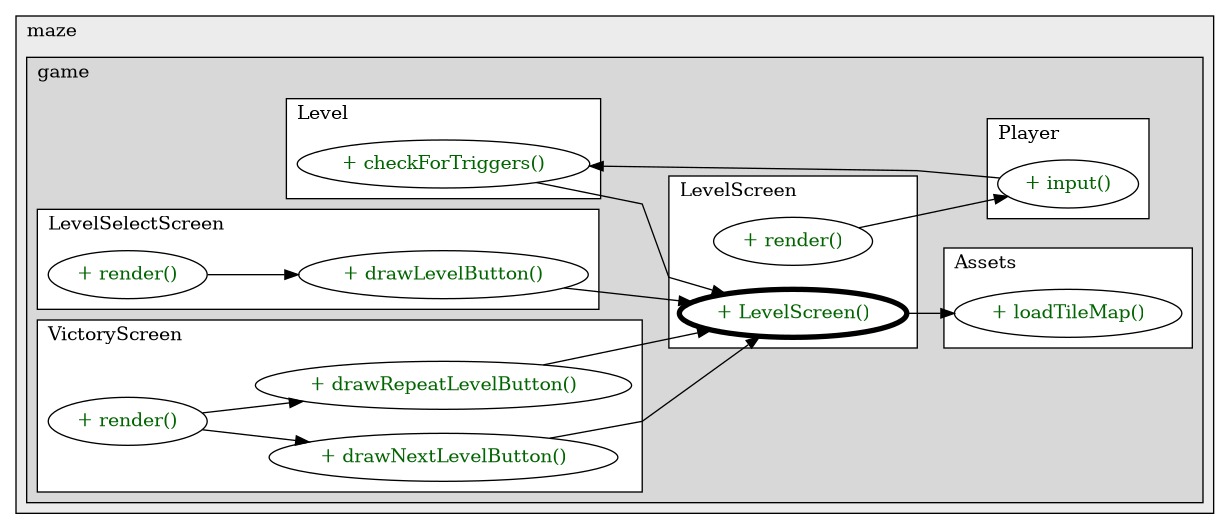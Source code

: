 @startuml

/' diagram meta data start
config=CallConfiguration;
{
  "rootMethod": "com.maze.game.screens.LevelScreen#LevelScreen(LevelData)",
  "projectClassification": {
    "searchMode": "OpenProject", // OpenProject, AllProjects
    "includedProjects": "",
    "pathEndKeywords": "*.impl",
    "isClientPath": "",
    "isClientName": "",
    "isTestPath": "",
    "isTestName": "",
    "isMappingPath": "",
    "isMappingName": "",
    "isDataAccessPath": "",
    "isDataAccessName": "",
    "isDataStructurePath": "",
    "isDataStructureName": "",
    "isInterfaceStructuresPath": "",
    "isInterfaceStructuresName": "",
    "isEntryPointPath": "",
    "isEntryPointName": "",
    "treatFinalFieldsAsMandatory": false
  },
  "graphRestriction": {
    "classPackageExcludeFilter": "",
    "classPackageIncludeFilter": "",
    "classNameExcludeFilter": "",
    "classNameIncludeFilter": "",
    "methodNameExcludeFilter": "",
    "methodNameIncludeFilter": "",
    "removeByInheritance": "", // inheritance/annotation based filtering is done in a second step
    "removeByAnnotation": "",
    "removeByClassPackage": "", // cleanup the graph after inheritance/annotation based filtering is done
    "removeByClassName": "",
    "cutMappings": true,
    "cutEnum": true,
    "cutTests": true,
    "cutClient": true,
    "cutDataAccess": true,
    "cutInterfaceStructures": true,
    "cutDataStructures": true,
    "cutGetterAndSetter": true,
    "cutConstructors": true
  },
  "graphTraversal": {
    "forwardDepth": 3,
    "backwardDepth": 3,
    "classPackageExcludeFilter": "",
    "classPackageIncludeFilter": "",
    "classNameExcludeFilter": "",
    "classNameIncludeFilter": "",
    "methodNameExcludeFilter": "",
    "methodNameIncludeFilter": "",
    "hideMappings": false,
    "hideDataStructures": false,
    "hidePrivateMethods": true,
    "hideInterfaceCalls": true, // indirection: implementation -> interface (is hidden) -> implementation
    "onlyShowApplicationEntryPoints": false, // root node is included
    "useMethodCallsForStructureDiagram": "ForwardOnly" // ForwardOnly, BothDirections, No
  },
  "details": {
    "aggregation": "GroupByClass", // ByClass, GroupByClass, None
    "showMethodParametersTypes": false,
    "showMethodParametersNames": false,
    "showMethodReturnType": false,
    "showPackageLevels": 2,
    "showCallOrder": false,
    "edgeMode": "MethodsOnly", // TypesOnly, MethodsOnly, TypesAndMethods, MethodsAndDirectTypeUsage
    "showDetailedClassStructure": false
  },
  "rootClass": "com.maze.game.screens.LevelScreen",
  "extensionCallbackMethod": "" // qualified.class.name#methodName - signature: public static String method(String)
}
diagram meta data end '/



digraph g {
    rankdir="LR"
    splines=polyline
    

'nodes 
subgraph cluster_3344319 { 
   	label=maze
	labeljust=l
	fillcolor="#ececec"
	style=filled
   
   subgraph cluster_1648327873 { 
   	label=game
	labeljust=l
	fillcolor="#d8d8d8"
	style=filled
   
   subgraph cluster_1007141749 { 
   	label=LevelSelectScreen
	labeljust=l
	fillcolor=white
	style=filled
   
   LevelSelectScreen268915155XXXdrawLevelButton316913423[
	label="+ drawLevelButton()"
	style=filled
	fillcolor=white
	tooltip="LevelSelectScreen

null"
	fontcolor=darkgreen
];

LevelSelectScreen268915155XXXrender97526364[
	label="+ render()"
	style=filled
	fillcolor=white
	tooltip="LevelSelectScreen

null"
	fontcolor=darkgreen
];
} 

subgraph cluster_1234602689 { 
   	label=Level
	labeljust=l
	fillcolor=white
	style=filled
   
   Level68564983XXXcheckForTriggers121074111[
	label="+ checkForTriggers()"
	style=filled
	fillcolor=white
	tooltip="Level

null"
	fontcolor=darkgreen
];
} 

subgraph cluster_1286778307 { 
   	label=Assets
	labeljust=l
	fillcolor=white
	style=filled
   
   Assets1065624724XXXloadTileMap1808118735[
	label="+ loadTileMap()"
	style=filled
	fillcolor=white
	tooltip="Assets

null"
	fontcolor=darkgreen
];
} 

subgraph cluster_435960145 { 
   	label=LevelScreen
	labeljust=l
	fillcolor=white
	style=filled
   
   LevelScreen268915155XXXLevelScreen347258158[
	label="+ LevelScreen()"
	style=filled
	fillcolor=white
	tooltip="LevelScreen

null"
	penwidth=4
	fontcolor=darkgreen
];

LevelScreen268915155XXXrender97526364[
	label="+ render()"
	style=filled
	fillcolor=white
	tooltip="LevelScreen

null"
	fontcolor=darkgreen
];
} 

subgraph cluster_817608963 { 
   	label=VictoryScreen
	labeljust=l
	fillcolor=white
	style=filled
   
   VictoryScreen268915155XXXdrawNextLevelButton610540140[
	label="+ drawNextLevelButton()"
	style=filled
	fillcolor=white
	tooltip="VictoryScreen

null"
	fontcolor=darkgreen
];

VictoryScreen268915155XXXdrawRepeatLevelButton610540140[
	label="+ drawRepeatLevelButton()"
	style=filled
	fillcolor=white
	tooltip="VictoryScreen

null"
	fontcolor=darkgreen
];

VictoryScreen268915155XXXrender97526364[
	label="+ render()"
	style=filled
	fillcolor=white
	tooltip="VictoryScreen

null"
	fontcolor=darkgreen
];
} 

subgraph cluster_864323173 { 
   	label=Player
	labeljust=l
	fillcolor=white
	style=filled
   
   Player1065624724XXXinput1508377064[
	label="+ input()"
	style=filled
	fillcolor=white
	tooltip="Player

null"
	fontcolor=darkgreen
];
} 
} 
} 

'edges    
Level68564983XXXcheckForTriggers121074111 -> LevelScreen268915155XXXLevelScreen347258158;
LevelScreen268915155XXXLevelScreen347258158 -> Assets1065624724XXXloadTileMap1808118735;
LevelScreen268915155XXXrender97526364 -> Player1065624724XXXinput1508377064;
LevelSelectScreen268915155XXXdrawLevelButton316913423 -> LevelScreen268915155XXXLevelScreen347258158;
LevelSelectScreen268915155XXXrender97526364 -> LevelSelectScreen268915155XXXdrawLevelButton316913423;
Player1065624724XXXinput1508377064 -> Level68564983XXXcheckForTriggers121074111;
VictoryScreen268915155XXXdrawNextLevelButton610540140 -> LevelScreen268915155XXXLevelScreen347258158;
VictoryScreen268915155XXXdrawRepeatLevelButton610540140 -> LevelScreen268915155XXXLevelScreen347258158;
VictoryScreen268915155XXXrender97526364 -> VictoryScreen268915155XXXdrawNextLevelButton610540140;
VictoryScreen268915155XXXrender97526364 -> VictoryScreen268915155XXXdrawRepeatLevelButton610540140;
    
}
@enduml